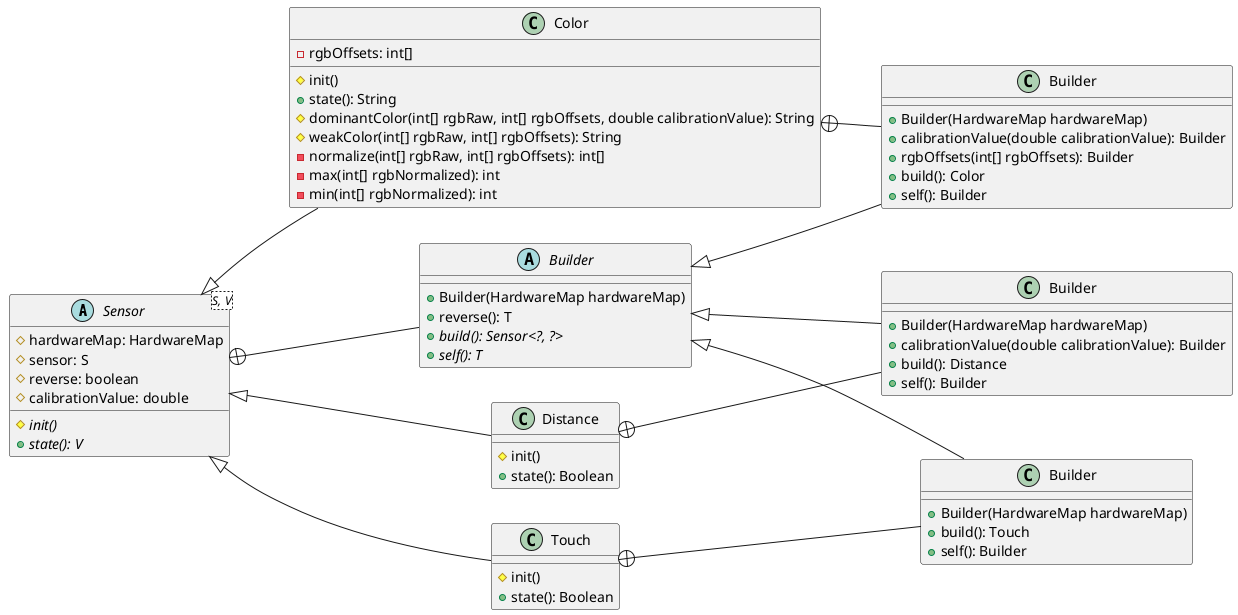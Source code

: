 @startuml

left to right direction

abstract class Sensor<S, V> {
    # hardwareMap: HardwareMap
    # sensor: S
    # reverse: boolean
    # calibrationValue: double
    {abstract}# init()
    {abstract}+ state(): V
}

abstract class "Builder" as Sensor_Builder {
    + Builder(HardwareMap hardwareMap)
    + reverse(): T
    {abstract}+ build(): Sensor<?, ?>
    {abstract}+ self(): T
}

class Color {
    - rgbOffsets: int[]
    # init()
    + state(): String
    # dominantColor(int[] rgbRaw, int[] rgbOffsets, double calibrationValue): String
    # weakColor(int[] rgbRaw, int[] rgbOffsets): String
    - normalize(int[] rgbRaw, int[] rgbOffsets): int[]
    - max(int[] rgbNormalized): int
    - min(int[] rgbNormalized): int
}

class Distance {
    # init()
    + state(): Boolean
}

class Touch {
    # init()
    + state(): Boolean
}

class "Builder" as Color_Builder {
    + Builder(HardwareMap hardwareMap)
    + calibrationValue(double calibrationValue): Builder
    + rgbOffsets(int[] rgbOffsets): Builder
    + build(): Color
    + self(): Builder
}

class "Builder" as Distance_Builder {
    + Builder(HardwareMap hardwareMap)
    + calibrationValue(double calibrationValue): Builder
    + build(): Distance
    + self(): Builder
}

class "Builder" as Touch_Builder {
    + Builder(HardwareMap hardwareMap)
    + build(): Touch
    + self(): Builder
}

Sensor <|-- Color
Sensor <|-- Distance
Sensor <|-- Touch

Sensor_Builder <|-- Color_Builder
Sensor_Builder <|-- Distance_Builder
Sensor_Builder <|-- Touch_Builder

Sensor +-- Sensor_Builder

Color +-- Color_Builder
Distance +-- Distance_Builder
Touch +-- Touch_Builder

@enduml